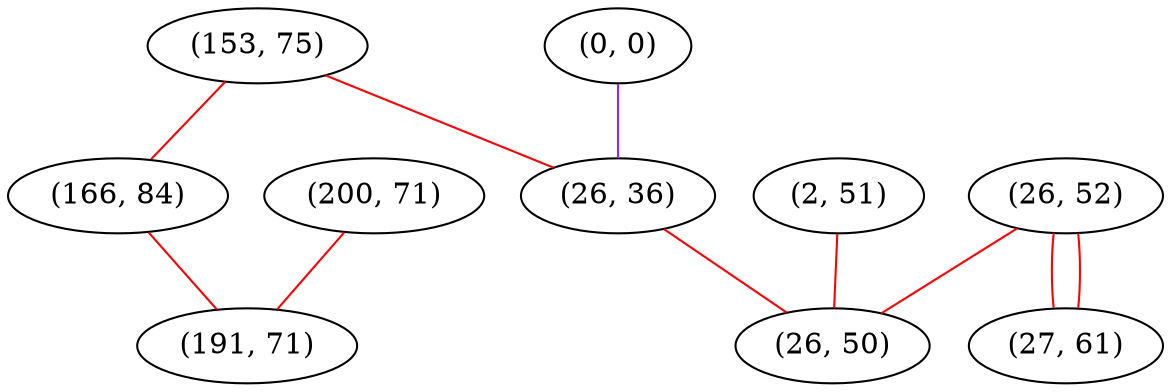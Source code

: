 graph "" {
"(153, 75)";
"(2, 51)";
"(26, 52)";
"(200, 71)";
"(166, 84)";
"(0, 0)";
"(26, 36)";
"(191, 71)";
"(27, 61)";
"(26, 50)";
"(153, 75)" -- "(166, 84)"  [color=red, key=0, weight=1];
"(153, 75)" -- "(26, 36)"  [color=red, key=0, weight=1];
"(2, 51)" -- "(26, 50)"  [color=red, key=0, weight=1];
"(26, 52)" -- "(27, 61)"  [color=red, key=0, weight=1];
"(26, 52)" -- "(27, 61)"  [color=red, key=1, weight=1];
"(26, 52)" -- "(26, 50)"  [color=red, key=0, weight=1];
"(200, 71)" -- "(191, 71)"  [color=red, key=0, weight=1];
"(166, 84)" -- "(191, 71)"  [color=red, key=0, weight=1];
"(0, 0)" -- "(26, 36)"  [color=purple, key=0, weight=4];
"(26, 36)" -- "(26, 50)"  [color=red, key=0, weight=1];
}
